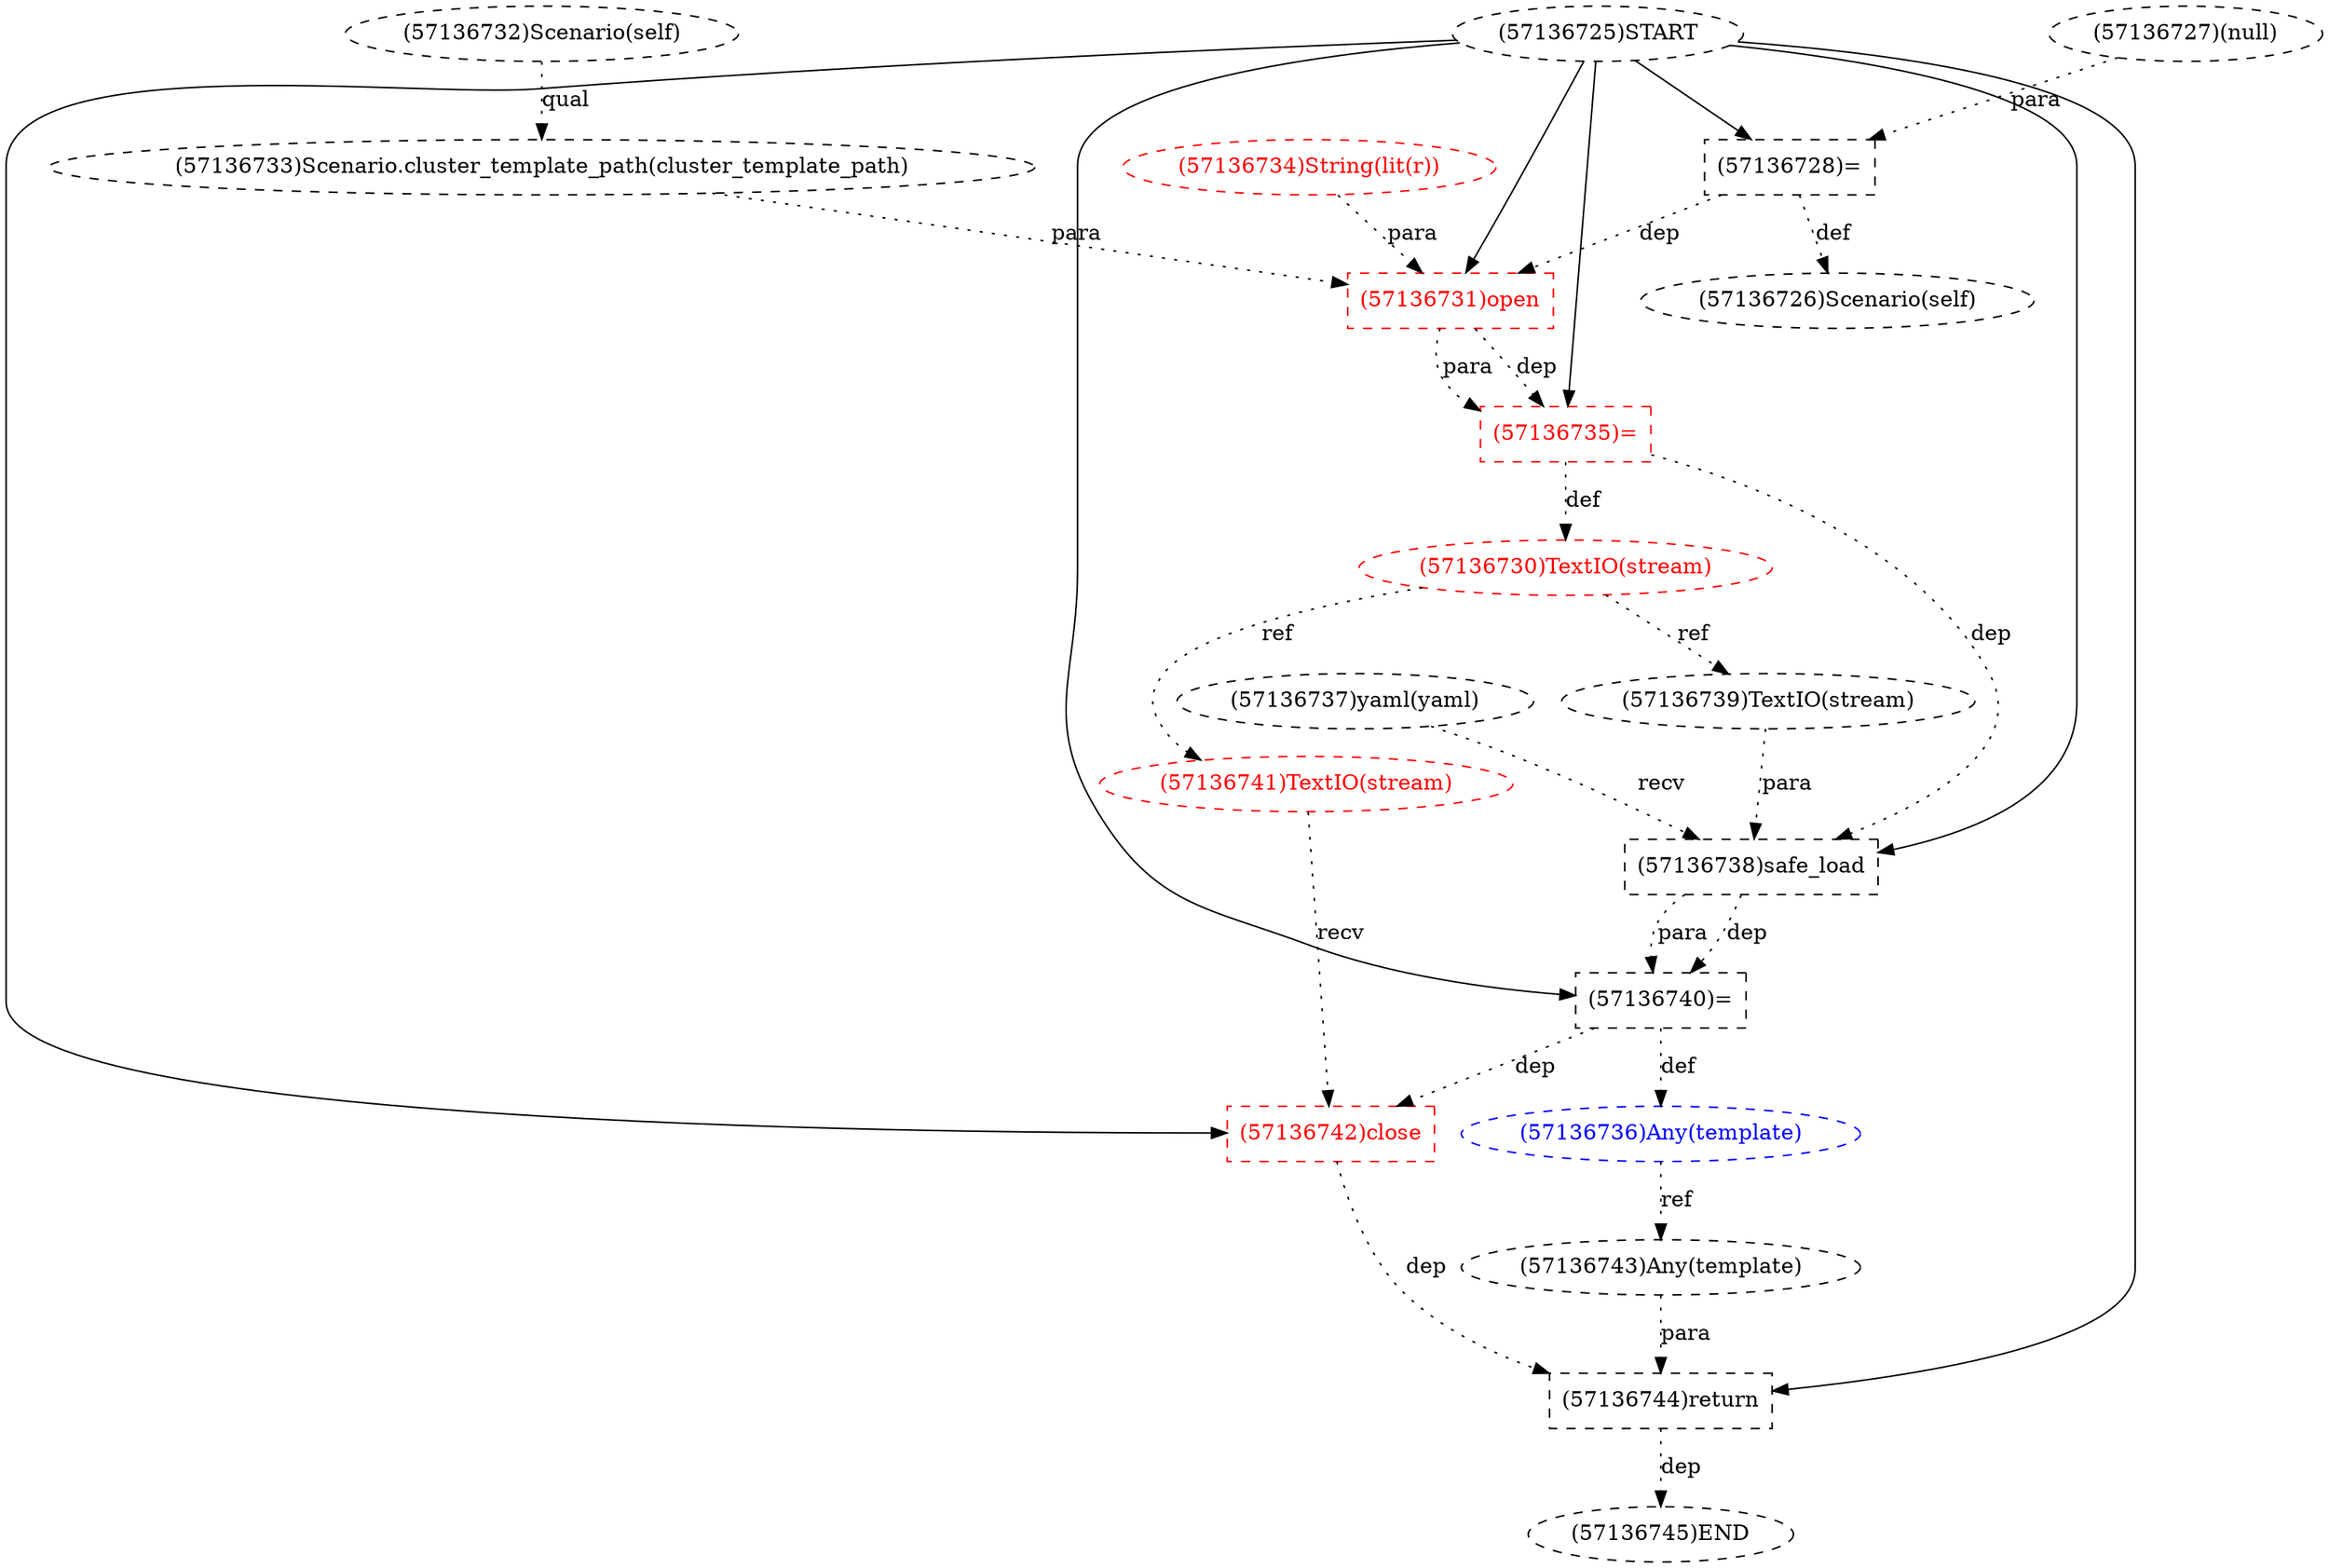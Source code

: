 digraph G {
1 [label="(57136732)Scenario(self)" shape=ellipse style=dashed]
2 [label="(57136727)(null)" shape=ellipse style=dashed]
3 [label="(57136744)return" shape=box style=dashed]
4 [label="(57136741)TextIO(stream)" shape=ellipse style=dashed color=red fontcolor=red]
5 [label="(57136742)close" shape=box style=dashed color=red fontcolor=red]
6 [label="(57136733)Scenario.cluster_template_path(cluster_template_path)" shape=ellipse style=dashed]
7 [label="(57136737)yaml(yaml)" shape=ellipse style=dashed]
8 [label="(57136739)TextIO(stream)" shape=ellipse style=dashed]
9 [label="(57136743)Any(template)" shape=ellipse style=dashed]
10 [label="(57136740)=" shape=box style=dashed]
11 [label="(57136731)open" shape=box style=dashed color=red fontcolor=red]
12 [label="(57136735)=" shape=box style=dashed color=red fontcolor=red]
13 [label="(57136738)safe_load" shape=box style=dashed]
14 [label="(57136725)START" style=dashed]
15 [label="(57136736)Any(template)" shape=ellipse style=dashed color=blue fontcolor=blue]
16 [label="(57136730)TextIO(stream)" shape=ellipse style=dashed color=red fontcolor=red]
17 [label="(57136728)=" shape=box style=dashed]
18 [label="(57136726)Scenario(self)" shape=ellipse style=dashed]
19 [label="(57136745)END" style=dashed]
20 [label="(57136734)String(lit(r))" shape=ellipse style=dashed color=red fontcolor=red]
14 -> 3 [label="" style=solid];
9 -> 3 [label="para" style=dotted];
5 -> 3 [label="dep" style=dotted];
16 -> 4 [label="ref" style=dotted];
14 -> 5 [label="" style=solid];
4 -> 5 [label="recv" style=dotted];
10 -> 5 [label="dep" style=dotted];
1 -> 6 [label="qual" style=dotted];
16 -> 8 [label="ref" style=dotted];
15 -> 9 [label="ref" style=dotted];
14 -> 10 [label="" style=solid];
13 -> 10 [label="dep" style=dotted];
13 -> 10 [label="para" style=dotted];
14 -> 11 [label="" style=solid];
6 -> 11 [label="para" style=dotted];
20 -> 11 [label="para" style=dotted];
17 -> 11 [label="dep" style=dotted];
14 -> 12 [label="" style=solid];
11 -> 12 [label="dep" style=dotted];
11 -> 12 [label="para" style=dotted];
14 -> 13 [label="" style=solid];
7 -> 13 [label="recv" style=dotted];
8 -> 13 [label="para" style=dotted];
12 -> 13 [label="dep" style=dotted];
10 -> 15 [label="def" style=dotted];
12 -> 16 [label="def" style=dotted];
14 -> 17 [label="" style=solid];
2 -> 17 [label="para" style=dotted];
17 -> 18 [label="def" style=dotted];
3 -> 19 [label="dep" style=dotted];
}